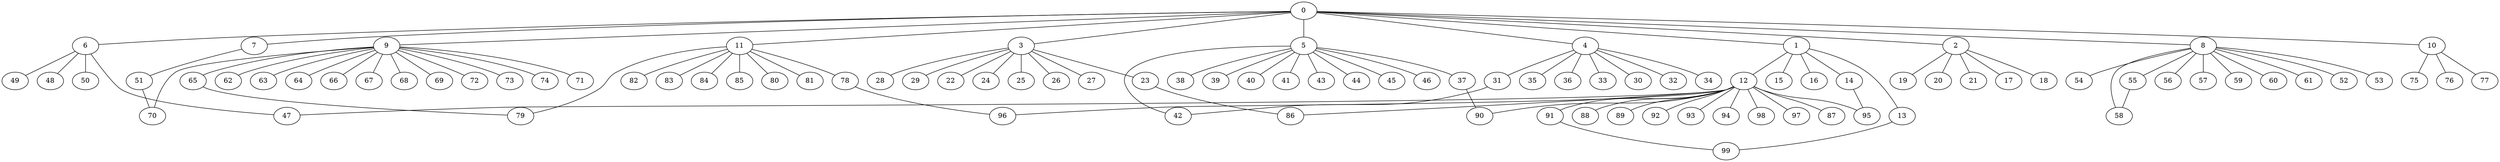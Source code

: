 
graph graphname {
    0 -- 1
0 -- 2
0 -- 3
0 -- 4
0 -- 5
0 -- 6
0 -- 7
0 -- 8
0 -- 9
0 -- 10
0 -- 11
1 -- 12
1 -- 13
1 -- 14
1 -- 15
1 -- 16
2 -- 17
2 -- 18
2 -- 19
2 -- 20
2 -- 21
3 -- 22
3 -- 23
3 -- 24
3 -- 25
3 -- 26
3 -- 27
3 -- 28
3 -- 29
4 -- 32
4 -- 34
4 -- 35
4 -- 36
4 -- 33
4 -- 30
4 -- 31
5 -- 37
5 -- 38
5 -- 39
5 -- 40
5 -- 41
5 -- 42
5 -- 43
5 -- 44
5 -- 45
5 -- 46
6 -- 48
6 -- 50
6 -- 49
6 -- 47
7 -- 51
8 -- 52
8 -- 53
8 -- 54
8 -- 55
8 -- 56
8 -- 57
8 -- 58
8 -- 59
8 -- 60
8 -- 61
9 -- 64
9 -- 66
9 -- 67
9 -- 68
9 -- 69
9 -- 70
9 -- 65
9 -- 72
9 -- 73
9 -- 74
9 -- 71
9 -- 62
9 -- 63
10 -- 75
10 -- 76
10 -- 77
11 -- 78
11 -- 79
11 -- 80
11 -- 81
11 -- 82
11 -- 83
11 -- 84
11 -- 85
12 -- 96
12 -- 98
12 -- 97
12 -- 86
12 -- 87
12 -- 88
12 -- 89
12 -- 90
12 -- 91
12 -- 92
12 -- 93
12 -- 94
12 -- 95
12 -- 47
13 -- 99
14 -- 95
23 -- 86
31 -- 42
37 -- 90
51 -- 70
55 -- 58
65 -- 79
78 -- 96
91 -- 99

}
